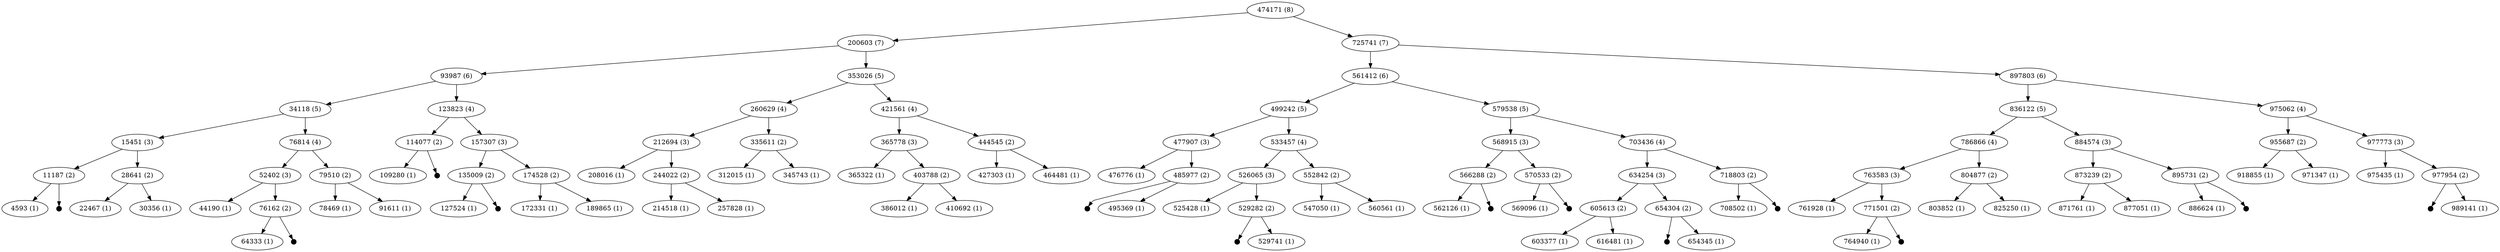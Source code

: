 digraph G {
474171[label="474171 (8)"]
474171 -> 200603;
200603[label="200603 (7)"]
200603 -> 93987;
93987[label="93987 (6)"]
93987 -> 34118;
34118[label="34118 (5)"]
34118 -> 15451;
15451[label="15451 (3)"]
15451 -> 11187;
11187[label="11187 (2)"]
11187 -> 4593;
4593[label="4593 (1)"]
NULL0 [shape=circle, fixedsize=true, width=0.15, fillcolor="black", style=filled, label=""];
11187 -> NULL0;
15451 -> 28641;
28641[label="28641 (2)"]
28641 -> 22467;
22467[label="22467 (1)"]
28641 -> 30356;
30356[label="30356 (1)"]
34118 -> 76814;
76814[label="76814 (4)"]
76814 -> 52402;
52402[label="52402 (3)"]
52402 -> 44190;
44190[label="44190 (1)"]
52402 -> 76162;
76162[label="76162 (2)"]
76162 -> 64333;
64333[label="64333 (1)"]
NULL1 [shape=circle, fixedsize=true, width=0.15, fillcolor="black", style=filled, label=""];
76162 -> NULL1;
76814 -> 79510;
79510[label="79510 (2)"]
79510 -> 78469;
78469[label="78469 (1)"]
79510 -> 91611;
91611[label="91611 (1)"]
93987 -> 123823;
123823[label="123823 (4)"]
123823 -> 114077;
114077[label="114077 (2)"]
114077 -> 109280;
109280[label="109280 (1)"]
NULL2 [shape=circle, fixedsize=true, width=0.15, fillcolor="black", style=filled, label=""];
114077 -> NULL2;
123823 -> 157307;
157307[label="157307 (3)"]
157307 -> 135009;
135009[label="135009 (2)"]
135009 -> 127524;
127524[label="127524 (1)"]
NULL3 [shape=circle, fixedsize=true, width=0.15, fillcolor="black", style=filled, label=""];
135009 -> NULL3;
157307 -> 174528;
174528[label="174528 (2)"]
174528 -> 172331;
172331[label="172331 (1)"]
174528 -> 189865;
189865[label="189865 (1)"]
200603 -> 353026;
353026[label="353026 (5)"]
353026 -> 260629;
260629[label="260629 (4)"]
260629 -> 212694;
212694[label="212694 (3)"]
212694 -> 208016;
208016[label="208016 (1)"]
212694 -> 244022;
244022[label="244022 (2)"]
244022 -> 214518;
214518[label="214518 (1)"]
244022 -> 257828;
257828[label="257828 (1)"]
260629 -> 335611;
335611[label="335611 (2)"]
335611 -> 312015;
312015[label="312015 (1)"]
335611 -> 345743;
345743[label="345743 (1)"]
353026 -> 421561;
421561[label="421561 (4)"]
421561 -> 365778;
365778[label="365778 (3)"]
365778 -> 365322;
365322[label="365322 (1)"]
365778 -> 403788;
403788[label="403788 (2)"]
403788 -> 386012;
386012[label="386012 (1)"]
403788 -> 410692;
410692[label="410692 (1)"]
421561 -> 444545;
444545[label="444545 (2)"]
444545 -> 427303;
427303[label="427303 (1)"]
444545 -> 464481;
464481[label="464481 (1)"]
474171 -> 725741;
725741[label="725741 (7)"]
725741 -> 561412;
561412[label="561412 (6)"]
561412 -> 499242;
499242[label="499242 (5)"]
499242 -> 477907;
477907[label="477907 (3)"]
477907 -> 476776;
476776[label="476776 (1)"]
477907 -> 485977;
485977[label="485977 (2)"]
NULL4 [shape=circle, fixedsize=true, width=0.15, fillcolor="black", style=filled, label=""];
485977 -> NULL4;
485977 -> 495369;
495369[label="495369 (1)"]
499242 -> 533457;
533457[label="533457 (4)"]
533457 -> 526065;
526065[label="526065 (3)"]
526065 -> 525428;
525428[label="525428 (1)"]
526065 -> 529282;
529282[label="529282 (2)"]
NULL5 [shape=circle, fixedsize=true, width=0.15, fillcolor="black", style=filled, label=""];
529282 -> NULL5;
529282 -> 529741;
529741[label="529741 (1)"]
533457 -> 552842;
552842[label="552842 (2)"]
552842 -> 547050;
547050[label="547050 (1)"]
552842 -> 560561;
560561[label="560561 (1)"]
561412 -> 579538;
579538[label="579538 (5)"]
579538 -> 568915;
568915[label="568915 (3)"]
568915 -> 566288;
566288[label="566288 (2)"]
566288 -> 562126;
562126[label="562126 (1)"]
NULL6 [shape=circle, fixedsize=true, width=0.15, fillcolor="black", style=filled, label=""];
566288 -> NULL6;
568915 -> 570533;
570533[label="570533 (2)"]
570533 -> 569096;
569096[label="569096 (1)"]
NULL7 [shape=circle, fixedsize=true, width=0.15, fillcolor="black", style=filled, label=""];
570533 -> NULL7;
579538 -> 703436;
703436[label="703436 (4)"]
703436 -> 634254;
634254[label="634254 (3)"]
634254 -> 605613;
605613[label="605613 (2)"]
605613 -> 603377;
603377[label="603377 (1)"]
605613 -> 616481;
616481[label="616481 (1)"]
634254 -> 654304;
654304[label="654304 (2)"]
NULL8 [shape=circle, fixedsize=true, width=0.15, fillcolor="black", style=filled, label=""];
654304 -> NULL8;
654304 -> 654345;
654345[label="654345 (1)"]
703436 -> 718803;
718803[label="718803 (2)"]
718803 -> 708502;
708502[label="708502 (1)"]
NULL9 [shape=circle, fixedsize=true, width=0.15, fillcolor="black", style=filled, label=""];
718803 -> NULL9;
725741 -> 897803;
897803[label="897803 (6)"]
897803 -> 836122;
836122[label="836122 (5)"]
836122 -> 786866;
786866[label="786866 (4)"]
786866 -> 763583;
763583[label="763583 (3)"]
763583 -> 761928;
761928[label="761928 (1)"]
763583 -> 771501;
771501[label="771501 (2)"]
771501 -> 764940;
764940[label="764940 (1)"]
NULL10 [shape=circle, fixedsize=true, width=0.15, fillcolor="black", style=filled, label=""];
771501 -> NULL10;
786866 -> 804877;
804877[label="804877 (2)"]
804877 -> 803852;
803852[label="803852 (1)"]
804877 -> 825250;
825250[label="825250 (1)"]
836122 -> 884574;
884574[label="884574 (3)"]
884574 -> 873239;
873239[label="873239 (2)"]
873239 -> 871761;
871761[label="871761 (1)"]
873239 -> 877051;
877051[label="877051 (1)"]
884574 -> 895731;
895731[label="895731 (2)"]
895731 -> 886624;
886624[label="886624 (1)"]
NULL11 [shape=circle, fixedsize=true, width=0.15, fillcolor="black", style=filled, label=""];
895731 -> NULL11;
897803 -> 975062;
975062[label="975062 (4)"]
975062 -> 955687;
955687[label="955687 (2)"]
955687 -> 918855;
918855[label="918855 (1)"]
955687 -> 971347;
971347[label="971347 (1)"]
975062 -> 977773;
977773[label="977773 (3)"]
977773 -> 975435;
975435[label="975435 (1)"]
977773 -> 977954;
977954[label="977954 (2)"]
NULL12 [shape=circle, fixedsize=true, width=0.15, fillcolor="black", style=filled, label=""];
977954 -> NULL12;
977954 -> 989141;
989141[label="989141 (1)"]
}

